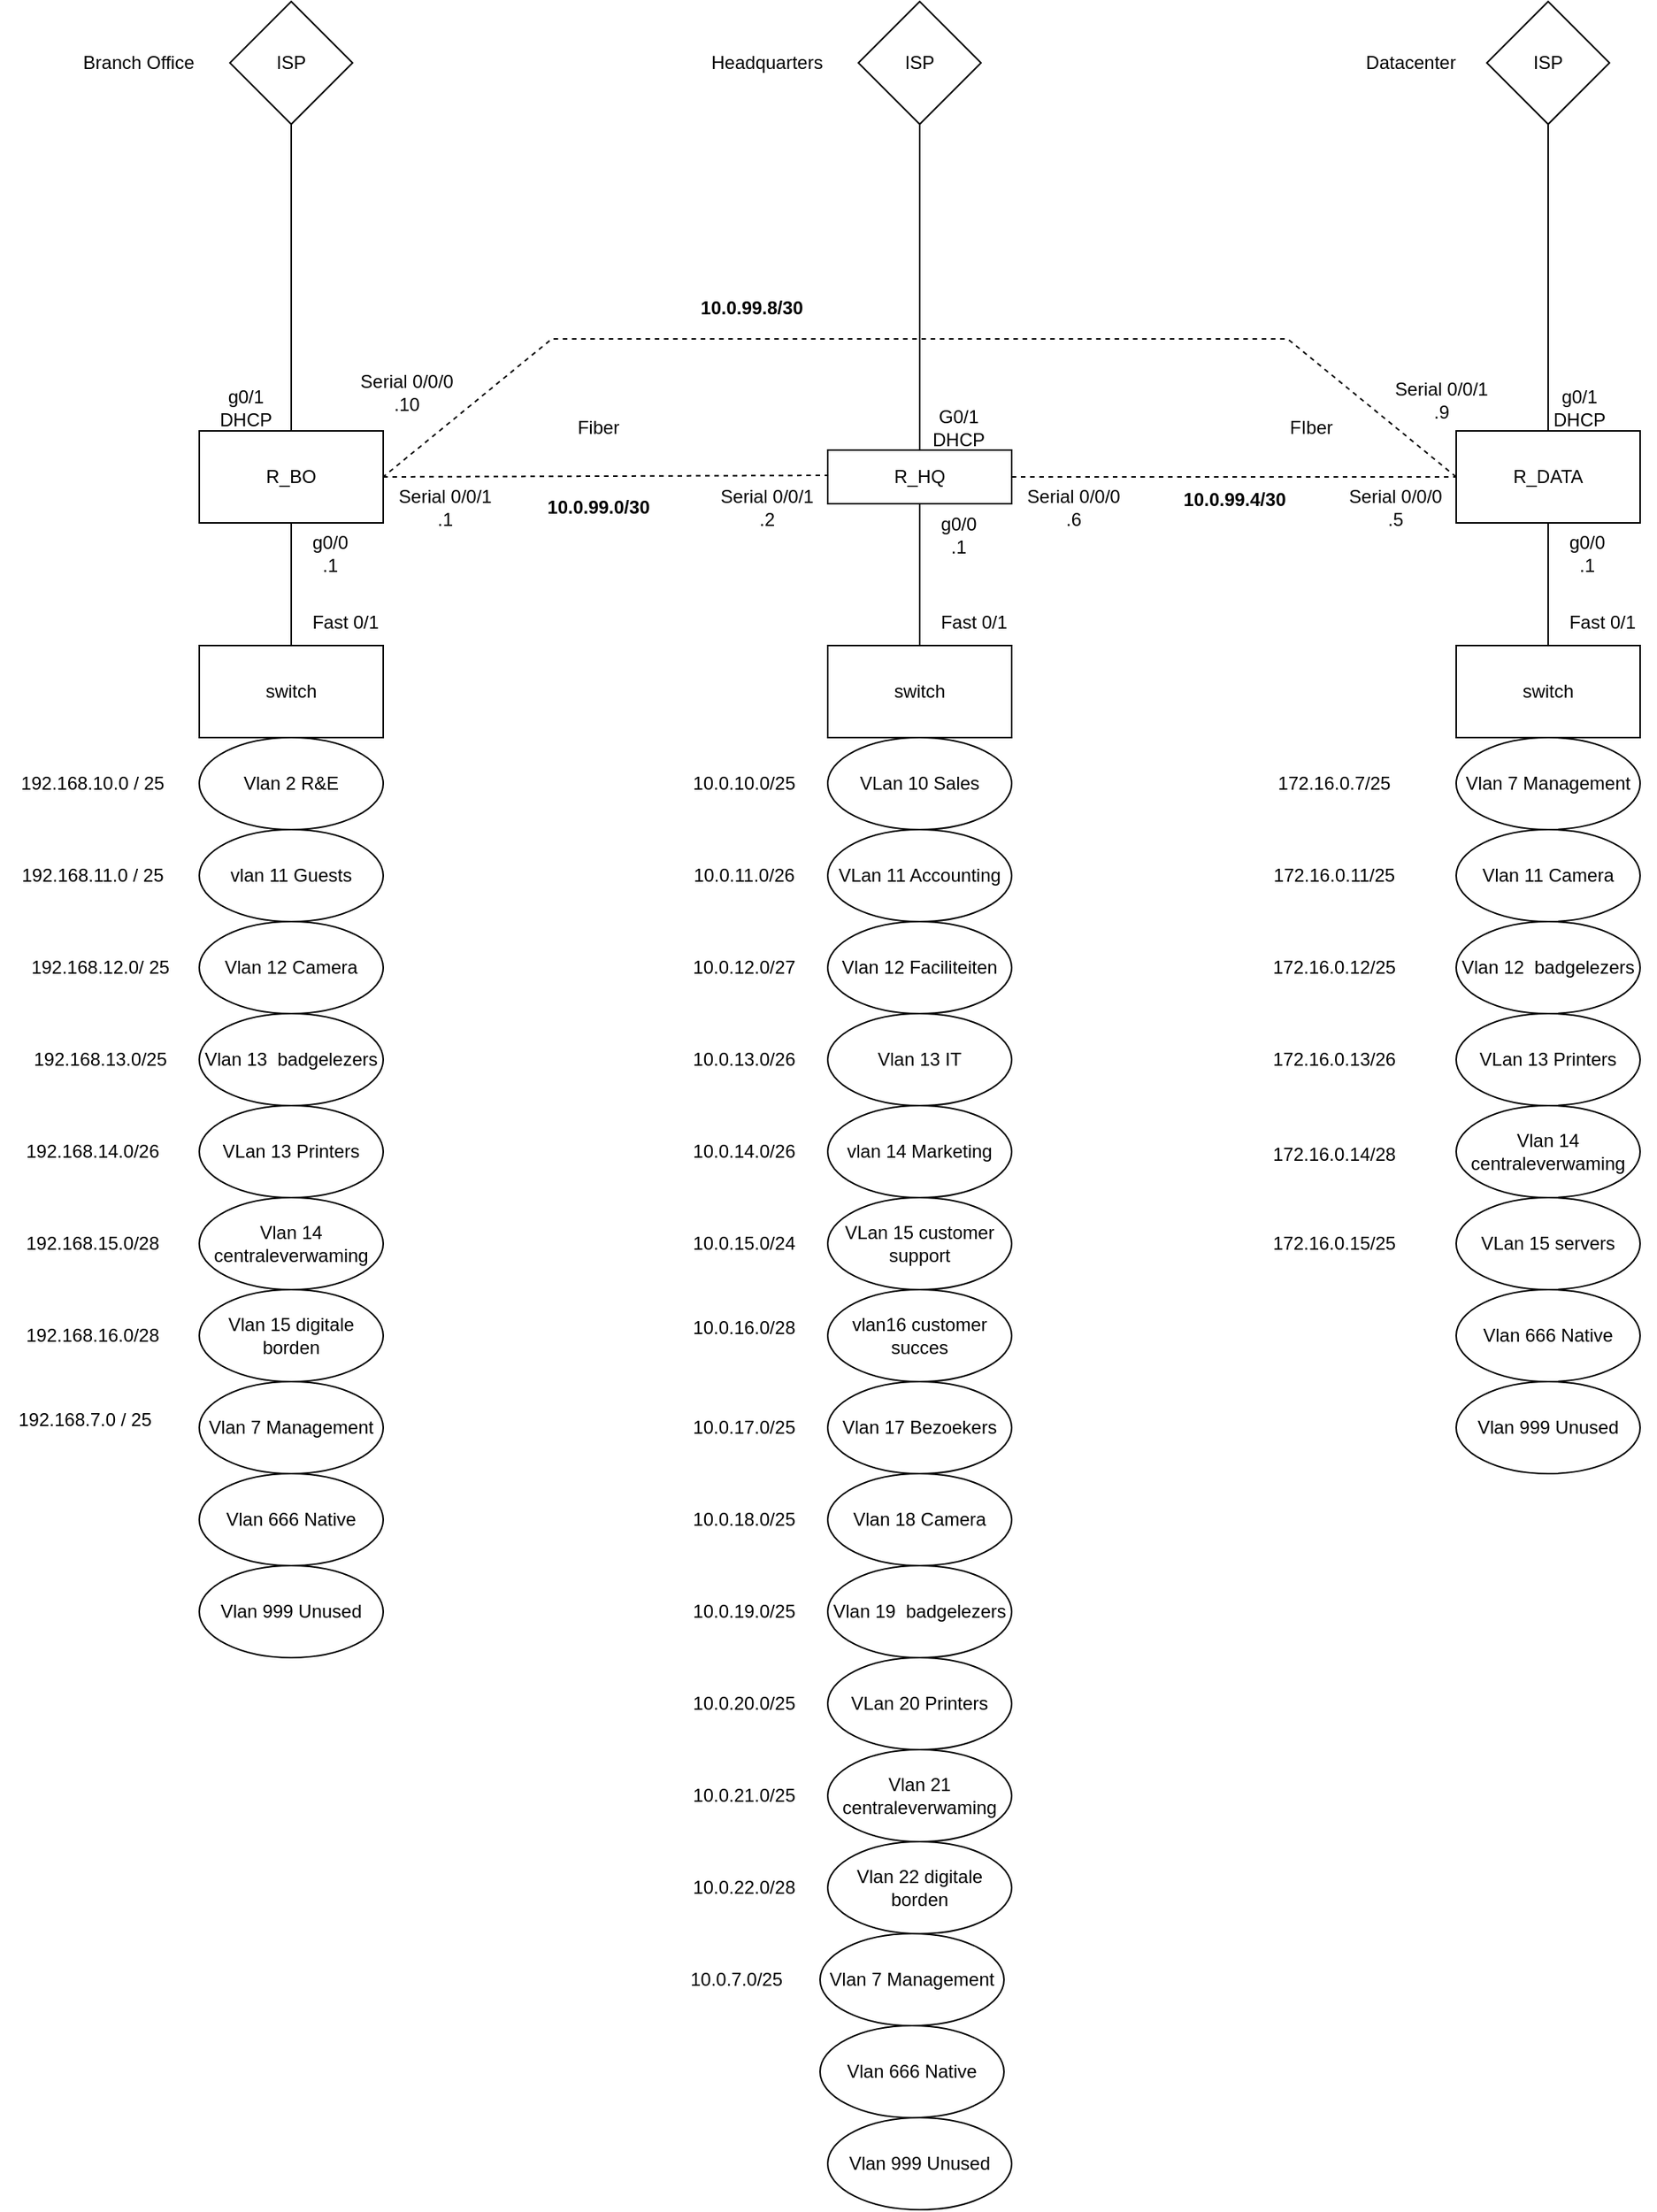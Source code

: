 <mxfile version="20.3.6" type="github">
  <diagram id="ACtDSul0TYMXdz8cPgw9" name="Page-1">
    <mxGraphModel dx="1242" dy="597" grid="1" gridSize="10" guides="1" tooltips="1" connect="1" arrows="1" fold="1" page="1" pageScale="1" pageWidth="2336" pageHeight="1654" math="0" shadow="0">
      <root>
        <mxCell id="0" />
        <mxCell id="1" parent="0" />
        <mxCell id="I3mY_iz7zY3xU5YZPIfy-1" value="R_BO" style="rounded=0;whiteSpace=wrap;html=1;" parent="1" vertex="1">
          <mxGeometry x="570" y="340" width="120" height="60" as="geometry" />
        </mxCell>
        <mxCell id="I3mY_iz7zY3xU5YZPIfy-2" value="R_HQ" style="rounded=0;whiteSpace=wrap;html=1;" parent="1" vertex="1">
          <mxGeometry x="980" y="352.5" width="120" height="35" as="geometry" />
        </mxCell>
        <mxCell id="I3mY_iz7zY3xU5YZPIfy-3" value="R_DATA" style="rounded=0;whiteSpace=wrap;html=1;" parent="1" vertex="1">
          <mxGeometry x="1390" y="340" width="120" height="60" as="geometry" />
        </mxCell>
        <mxCell id="I3mY_iz7zY3xU5YZPIfy-4" value="switch" style="rounded=0;whiteSpace=wrap;html=1;" parent="1" vertex="1">
          <mxGeometry x="570" y="480" width="120" height="60" as="geometry" />
        </mxCell>
        <mxCell id="I3mY_iz7zY3xU5YZPIfy-5" value="switch" style="rounded=0;whiteSpace=wrap;html=1;" parent="1" vertex="1">
          <mxGeometry x="980" y="480" width="120" height="60" as="geometry" />
        </mxCell>
        <mxCell id="I3mY_iz7zY3xU5YZPIfy-6" value="switch" style="rounded=0;whiteSpace=wrap;html=1;" parent="1" vertex="1">
          <mxGeometry x="1390" y="480" width="120" height="60" as="geometry" />
        </mxCell>
        <mxCell id="I3mY_iz7zY3xU5YZPIfy-7" value="Datacenter" style="text;html=1;align=center;verticalAlign=middle;resizable=0;points=[];autosize=1;strokeColor=none;fillColor=none;" parent="1" vertex="1">
          <mxGeometry x="1320" y="85" width="80" height="30" as="geometry" />
        </mxCell>
        <mxCell id="I3mY_iz7zY3xU5YZPIfy-8" value="Headquarters" style="text;html=1;align=center;verticalAlign=middle;resizable=0;points=[];autosize=1;strokeColor=none;fillColor=none;" parent="1" vertex="1">
          <mxGeometry x="890" y="85" width="100" height="30" as="geometry" />
        </mxCell>
        <mxCell id="I3mY_iz7zY3xU5YZPIfy-9" value="Branch Office" style="text;html=1;align=center;verticalAlign=middle;resizable=0;points=[];autosize=1;strokeColor=none;fillColor=none;" parent="1" vertex="1">
          <mxGeometry x="480" y="85" width="100" height="30" as="geometry" />
        </mxCell>
        <mxCell id="I3mY_iz7zY3xU5YZPIfy-11" value="VLan 10 Sales" style="ellipse;whiteSpace=wrap;html=1;" parent="1" vertex="1">
          <mxGeometry x="980" y="540" width="120" height="60" as="geometry" />
        </mxCell>
        <mxCell id="I3mY_iz7zY3xU5YZPIfy-12" value="VLan 11 Accounting" style="ellipse;whiteSpace=wrap;html=1;" parent="1" vertex="1">
          <mxGeometry x="980" y="600" width="120" height="60" as="geometry" />
        </mxCell>
        <mxCell id="I3mY_iz7zY3xU5YZPIfy-13" value="Vlan 12 Faciliteiten" style="ellipse;whiteSpace=wrap;html=1;" parent="1" vertex="1">
          <mxGeometry x="980" y="660" width="120" height="60" as="geometry" />
        </mxCell>
        <mxCell id="I3mY_iz7zY3xU5YZPIfy-14" value="Vlan 13 IT" style="ellipse;whiteSpace=wrap;html=1;" parent="1" vertex="1">
          <mxGeometry x="980" y="720" width="120" height="60" as="geometry" />
        </mxCell>
        <mxCell id="I3mY_iz7zY3xU5YZPIfy-15" value="vlan 14 Marketing" style="ellipse;whiteSpace=wrap;html=1;" parent="1" vertex="1">
          <mxGeometry x="980" y="780" width="120" height="60" as="geometry" />
        </mxCell>
        <mxCell id="I3mY_iz7zY3xU5YZPIfy-16" value="VLan 15 customer support" style="ellipse;whiteSpace=wrap;html=1;" parent="1" vertex="1">
          <mxGeometry x="980" y="840" width="120" height="60" as="geometry" />
        </mxCell>
        <mxCell id="I3mY_iz7zY3xU5YZPIfy-17" value="vlan16 customer succes" style="ellipse;whiteSpace=wrap;html=1;" parent="1" vertex="1">
          <mxGeometry x="980" y="900" width="120" height="60" as="geometry" />
        </mxCell>
        <mxCell id="I3mY_iz7zY3xU5YZPIfy-19" value="&lt;span style=&quot;&quot;&gt;Vlan 999 Unused&lt;/span&gt;" style="ellipse;whiteSpace=wrap;html=1;" parent="1" vertex="1">
          <mxGeometry x="980" y="1440" width="120" height="60" as="geometry" />
        </mxCell>
        <mxCell id="I3mY_iz7zY3xU5YZPIfy-21" value="Vlan 7 Management" style="ellipse;whiteSpace=wrap;html=1;" parent="1" vertex="1">
          <mxGeometry x="975" y="1320" width="120" height="60" as="geometry" />
        </mxCell>
        <mxCell id="I3mY_iz7zY3xU5YZPIfy-23" value="Vlan 17 Bezoekers" style="ellipse;whiteSpace=wrap;html=1;" parent="1" vertex="1">
          <mxGeometry x="980" y="960" width="120" height="60" as="geometry" />
        </mxCell>
        <mxCell id="I3mY_iz7zY3xU5YZPIfy-24" value="Vlan 19&amp;nbsp; badgelezers" style="ellipse;whiteSpace=wrap;html=1;" parent="1" vertex="1">
          <mxGeometry x="980" y="1080" width="120" height="60" as="geometry" />
        </mxCell>
        <mxCell id="I3mY_iz7zY3xU5YZPIfy-25" value="Vlan 18 Camera" style="ellipse;whiteSpace=wrap;html=1;" parent="1" vertex="1">
          <mxGeometry x="980" y="1020" width="120" height="60" as="geometry" />
        </mxCell>
        <mxCell id="I3mY_iz7zY3xU5YZPIfy-26" value="VLan 20 Printers" style="ellipse;whiteSpace=wrap;html=1;" parent="1" vertex="1">
          <mxGeometry x="980" y="1140" width="120" height="60" as="geometry" />
        </mxCell>
        <mxCell id="I3mY_iz7zY3xU5YZPIfy-27" value="Vlan 21 centraleverwaming" style="ellipse;whiteSpace=wrap;html=1;" parent="1" vertex="1">
          <mxGeometry x="980" y="1200" width="120" height="60" as="geometry" />
        </mxCell>
        <mxCell id="I3mY_iz7zY3xU5YZPIfy-28" value="Vlan 22 digitale borden" style="ellipse;whiteSpace=wrap;html=1;" parent="1" vertex="1">
          <mxGeometry x="980" y="1260" width="120" height="60" as="geometry" />
        </mxCell>
        <mxCell id="I3mY_iz7zY3xU5YZPIfy-31" value="ISP" style="rhombus;whiteSpace=wrap;html=1;" parent="1" vertex="1">
          <mxGeometry x="1000" y="60" width="80" height="80" as="geometry" />
        </mxCell>
        <mxCell id="I3mY_iz7zY3xU5YZPIfy-32" value="ISP" style="rhombus;whiteSpace=wrap;html=1;" parent="1" vertex="1">
          <mxGeometry x="1410" y="60" width="80" height="80" as="geometry" />
        </mxCell>
        <mxCell id="I3mY_iz7zY3xU5YZPIfy-33" value="ISP" style="rhombus;whiteSpace=wrap;html=1;" parent="1" vertex="1">
          <mxGeometry x="590" y="60" width="80" height="80" as="geometry" />
        </mxCell>
        <mxCell id="I3mY_iz7zY3xU5YZPIfy-34" value="" style="endArrow=none;html=1;rounded=0;entryX=0.5;entryY=1;entryDx=0;entryDy=0;exitX=0.5;exitY=0;exitDx=0;exitDy=0;" parent="1" source="I3mY_iz7zY3xU5YZPIfy-1" target="I3mY_iz7zY3xU5YZPIfy-33" edge="1">
          <mxGeometry width="50" height="50" relative="1" as="geometry">
            <mxPoint x="760" y="230" as="sourcePoint" />
            <mxPoint x="810" y="180" as="targetPoint" />
          </mxGeometry>
        </mxCell>
        <mxCell id="I3mY_iz7zY3xU5YZPIfy-38" value="" style="endArrow=none;html=1;rounded=0;entryX=0.5;entryY=1;entryDx=0;entryDy=0;exitX=0.5;exitY=0;exitDx=0;exitDy=0;" parent="1" source="I3mY_iz7zY3xU5YZPIfy-2" target="I3mY_iz7zY3xU5YZPIfy-31" edge="1">
          <mxGeometry width="50" height="50" relative="1" as="geometry">
            <mxPoint x="990" y="240" as="sourcePoint" />
            <mxPoint x="810" y="180" as="targetPoint" />
          </mxGeometry>
        </mxCell>
        <mxCell id="I3mY_iz7zY3xU5YZPIfy-39" value="" style="endArrow=none;html=1;rounded=0;exitX=0.5;exitY=0;exitDx=0;exitDy=0;entryX=0.5;entryY=1;entryDx=0;entryDy=0;" parent="1" source="I3mY_iz7zY3xU5YZPIfy-3" target="I3mY_iz7zY3xU5YZPIfy-32" edge="1">
          <mxGeometry width="50" height="50" relative="1" as="geometry">
            <mxPoint x="1465" y="400" as="sourcePoint" />
            <mxPoint x="1410" y="210" as="targetPoint" />
          </mxGeometry>
        </mxCell>
        <mxCell id="I3mY_iz7zY3xU5YZPIfy-41" value="" style="endArrow=none;html=1;rounded=0;exitX=0.5;exitY=0;exitDx=0;exitDy=0;entryX=0.5;entryY=1;entryDx=0;entryDy=0;" parent="1" source="I3mY_iz7zY3xU5YZPIfy-5" target="I3mY_iz7zY3xU5YZPIfy-2" edge="1">
          <mxGeometry width="50" height="50" relative="1" as="geometry">
            <mxPoint x="760" y="230" as="sourcePoint" />
            <mxPoint x="810" y="180" as="targetPoint" />
          </mxGeometry>
        </mxCell>
        <mxCell id="I3mY_iz7zY3xU5YZPIfy-45" value="Fiber" style="text;html=1;align=center;verticalAlign=middle;resizable=0;points=[];autosize=1;strokeColor=none;fillColor=none;" parent="1" vertex="1">
          <mxGeometry x="805" y="322.5" width="50" height="30" as="geometry" />
        </mxCell>
        <mxCell id="I3mY_iz7zY3xU5YZPIfy-46" value="FIber" style="text;html=1;align=center;verticalAlign=middle;resizable=0;points=[];autosize=1;strokeColor=none;fillColor=none;" parent="1" vertex="1">
          <mxGeometry x="1270" y="322.5" width="50" height="30" as="geometry" />
        </mxCell>
        <mxCell id="I3mY_iz7zY3xU5YZPIfy-47" value="" style="endArrow=none;html=1;rounded=0;entryX=0.5;entryY=1;entryDx=0;entryDy=0;exitX=0.5;exitY=0;exitDx=0;exitDy=0;" parent="1" source="I3mY_iz7zY3xU5YZPIfy-6" target="I3mY_iz7zY3xU5YZPIfy-3" edge="1">
          <mxGeometry width="50" height="50" relative="1" as="geometry">
            <mxPoint x="790" y="540" as="sourcePoint" />
            <mxPoint x="840" y="490" as="targetPoint" />
          </mxGeometry>
        </mxCell>
        <mxCell id="I3mY_iz7zY3xU5YZPIfy-48" value="" style="endArrow=none;html=1;rounded=0;entryX=0.5;entryY=1;entryDx=0;entryDy=0;exitX=0.5;exitY=0;exitDx=0;exitDy=0;" parent="1" source="I3mY_iz7zY3xU5YZPIfy-4" target="I3mY_iz7zY3xU5YZPIfy-1" edge="1">
          <mxGeometry width="50" height="50" relative="1" as="geometry">
            <mxPoint x="820" y="750" as="sourcePoint" />
            <mxPoint x="870" y="700" as="targetPoint" />
          </mxGeometry>
        </mxCell>
        <mxCell id="I3mY_iz7zY3xU5YZPIfy-49" value="Vlan 2 R&amp;amp;E" style="ellipse;whiteSpace=wrap;html=1;" parent="1" vertex="1">
          <mxGeometry x="570" y="540" width="120" height="60" as="geometry" />
        </mxCell>
        <mxCell id="I3mY_iz7zY3xU5YZPIfy-50" value="vlan 11 Guests" style="ellipse;whiteSpace=wrap;html=1;" parent="1" vertex="1">
          <mxGeometry x="570" y="600" width="120" height="60" as="geometry" />
        </mxCell>
        <mxCell id="I3mY_iz7zY3xU5YZPIfy-55" value="&lt;span style=&quot;&quot;&gt;Vlan 999 Unused&lt;/span&gt;" style="ellipse;whiteSpace=wrap;html=1;" parent="1" vertex="1">
          <mxGeometry x="570" y="1080" width="120" height="60" as="geometry" />
        </mxCell>
        <mxCell id="I3mY_iz7zY3xU5YZPIfy-56" value="&lt;span style=&quot;&quot;&gt;Vlan 7 Management&lt;/span&gt;" style="ellipse;whiteSpace=wrap;html=1;" parent="1" vertex="1">
          <mxGeometry x="570" y="960" width="120" height="60" as="geometry" />
        </mxCell>
        <mxCell id="I3mY_iz7zY3xU5YZPIfy-58" value="Vlan 13&amp;nbsp; badgelezers" style="ellipse;whiteSpace=wrap;html=1;" parent="1" vertex="1">
          <mxGeometry x="570" y="720" width="120" height="60" as="geometry" />
        </mxCell>
        <mxCell id="I3mY_iz7zY3xU5YZPIfy-59" value="Vlan 12 Camera" style="ellipse;whiteSpace=wrap;html=1;" parent="1" vertex="1">
          <mxGeometry x="570" y="660" width="120" height="60" as="geometry" />
        </mxCell>
        <mxCell id="I3mY_iz7zY3xU5YZPIfy-60" value="VLan 13 Printers" style="ellipse;whiteSpace=wrap;html=1;" parent="1" vertex="1">
          <mxGeometry x="570" y="780" width="120" height="60" as="geometry" />
        </mxCell>
        <mxCell id="I3mY_iz7zY3xU5YZPIfy-61" value="Vlan 14 centraleverwaming" style="ellipse;whiteSpace=wrap;html=1;" parent="1" vertex="1">
          <mxGeometry x="570" y="840" width="120" height="60" as="geometry" />
        </mxCell>
        <mxCell id="I3mY_iz7zY3xU5YZPIfy-62" value="Vlan 15 digitale borden" style="ellipse;whiteSpace=wrap;html=1;" parent="1" vertex="1">
          <mxGeometry x="570" y="900" width="120" height="60" as="geometry" />
        </mxCell>
        <mxCell id="I3mY_iz7zY3xU5YZPIfy-63" value="Vlan 666 Native" style="ellipse;whiteSpace=wrap;html=1;" parent="1" vertex="1">
          <mxGeometry x="570" y="1020" width="120" height="60" as="geometry" />
        </mxCell>
        <mxCell id="I3mY_iz7zY3xU5YZPIfy-64" value="Vlan 666 Native" style="ellipse;whiteSpace=wrap;html=1;" parent="1" vertex="1">
          <mxGeometry x="975" y="1380" width="120" height="60" as="geometry" />
        </mxCell>
        <mxCell id="I3mY_iz7zY3xU5YZPIfy-65" value="&lt;span style=&quot;&quot;&gt;Vlan 7 Management&lt;/span&gt;" style="ellipse;whiteSpace=wrap;html=1;" parent="1" vertex="1">
          <mxGeometry x="1390" y="540" width="120" height="60" as="geometry" />
        </mxCell>
        <mxCell id="I3mY_iz7zY3xU5YZPIfy-66" value="&lt;span style=&quot;&quot;&gt;Vlan 999 Unused&lt;/span&gt;" style="ellipse;whiteSpace=wrap;html=1;" parent="1" vertex="1">
          <mxGeometry x="1390" y="960" width="120" height="60" as="geometry" />
        </mxCell>
        <mxCell id="I3mY_iz7zY3xU5YZPIfy-68" value="Vlan 12&amp;nbsp; badgelezers" style="ellipse;whiteSpace=wrap;html=1;" parent="1" vertex="1">
          <mxGeometry x="1390" y="660" width="120" height="60" as="geometry" />
        </mxCell>
        <mxCell id="I3mY_iz7zY3xU5YZPIfy-69" value="Vlan 11 Camera" style="ellipse;whiteSpace=wrap;html=1;" parent="1" vertex="1">
          <mxGeometry x="1390" y="600" width="120" height="60" as="geometry" />
        </mxCell>
        <mxCell id="I3mY_iz7zY3xU5YZPIfy-70" value="VLan 13 Printers" style="ellipse;whiteSpace=wrap;html=1;" parent="1" vertex="1">
          <mxGeometry x="1390" y="720" width="120" height="60" as="geometry" />
        </mxCell>
        <mxCell id="I3mY_iz7zY3xU5YZPIfy-71" value="Vlan 14 centraleverwaming" style="ellipse;whiteSpace=wrap;html=1;" parent="1" vertex="1">
          <mxGeometry x="1390" y="780" width="120" height="60" as="geometry" />
        </mxCell>
        <mxCell id="I3mY_iz7zY3xU5YZPIfy-73" value="VLan 15 servers" style="ellipse;whiteSpace=wrap;html=1;" parent="1" vertex="1">
          <mxGeometry x="1390" y="840" width="120" height="60" as="geometry" />
        </mxCell>
        <mxCell id="I3mY_iz7zY3xU5YZPIfy-75" value="10.0.10.0/25" style="text;html=1;align=center;verticalAlign=middle;resizable=0;points=[];autosize=1;strokeColor=none;fillColor=none;" parent="1" vertex="1">
          <mxGeometry x="880" y="555" width="90" height="30" as="geometry" />
        </mxCell>
        <mxCell id="I3mY_iz7zY3xU5YZPIfy-76" value="10.0.11.0/26" style="text;html=1;align=center;verticalAlign=middle;resizable=0;points=[];autosize=1;strokeColor=none;fillColor=none;" parent="1" vertex="1">
          <mxGeometry x="880" y="615" width="90" height="30" as="geometry" />
        </mxCell>
        <mxCell id="I3mY_iz7zY3xU5YZPIfy-77" value="10.0.12.0/27" style="text;html=1;align=center;verticalAlign=middle;resizable=0;points=[];autosize=1;strokeColor=none;fillColor=none;" parent="1" vertex="1">
          <mxGeometry x="880" y="675" width="90" height="30" as="geometry" />
        </mxCell>
        <mxCell id="I3mY_iz7zY3xU5YZPIfy-78" value="10.0.13.0/26" style="text;html=1;align=center;verticalAlign=middle;resizable=0;points=[];autosize=1;strokeColor=none;fillColor=none;" parent="1" vertex="1">
          <mxGeometry x="880" y="735" width="90" height="30" as="geometry" />
        </mxCell>
        <mxCell id="I3mY_iz7zY3xU5YZPIfy-79" value="10.0.14.0/26" style="text;html=1;align=center;verticalAlign=middle;resizable=0;points=[];autosize=1;strokeColor=none;fillColor=none;" parent="1" vertex="1">
          <mxGeometry x="880" y="795" width="90" height="30" as="geometry" />
        </mxCell>
        <mxCell id="I3mY_iz7zY3xU5YZPIfy-80" value="10.0.15.0/24" style="text;html=1;align=center;verticalAlign=middle;resizable=0;points=[];autosize=1;strokeColor=none;fillColor=none;" parent="1" vertex="1">
          <mxGeometry x="880" y="855" width="90" height="30" as="geometry" />
        </mxCell>
        <mxCell id="I3mY_iz7zY3xU5YZPIfy-81" value="10.0.16.0/28" style="text;html=1;align=center;verticalAlign=middle;resizable=0;points=[];autosize=1;strokeColor=none;fillColor=none;" parent="1" vertex="1">
          <mxGeometry x="880" y="910" width="90" height="30" as="geometry" />
        </mxCell>
        <mxCell id="I3mY_iz7zY3xU5YZPIfy-82" value="10.0.17.0/25" style="text;html=1;align=center;verticalAlign=middle;resizable=0;points=[];autosize=1;strokeColor=none;fillColor=none;" parent="1" vertex="1">
          <mxGeometry x="880" y="975" width="90" height="30" as="geometry" />
        </mxCell>
        <mxCell id="I3mY_iz7zY3xU5YZPIfy-83" value="10.0.18.0/25" style="text;html=1;align=center;verticalAlign=middle;resizable=0;points=[];autosize=1;strokeColor=none;fillColor=none;" parent="1" vertex="1">
          <mxGeometry x="880" y="1035" width="90" height="30" as="geometry" />
        </mxCell>
        <mxCell id="I3mY_iz7zY3xU5YZPIfy-84" value="10.0.19.0/25" style="text;html=1;align=center;verticalAlign=middle;resizable=0;points=[];autosize=1;strokeColor=none;fillColor=none;" parent="1" vertex="1">
          <mxGeometry x="880" y="1095" width="90" height="30" as="geometry" />
        </mxCell>
        <mxCell id="I3mY_iz7zY3xU5YZPIfy-85" value="10.0.20.0/25" style="text;html=1;align=center;verticalAlign=middle;resizable=0;points=[];autosize=1;strokeColor=none;fillColor=none;" parent="1" vertex="1">
          <mxGeometry x="880" y="1155" width="90" height="30" as="geometry" />
        </mxCell>
        <mxCell id="I3mY_iz7zY3xU5YZPIfy-86" value="10.0.21.0/25" style="text;html=1;align=center;verticalAlign=middle;resizable=0;points=[];autosize=1;strokeColor=none;fillColor=none;" parent="1" vertex="1">
          <mxGeometry x="880" y="1215" width="90" height="30" as="geometry" />
        </mxCell>
        <mxCell id="I3mY_iz7zY3xU5YZPIfy-87" value="10.0.22.0/28&lt;span style=&quot;color: rgba(0, 0, 0, 0); font-family: monospace; font-size: 0px; text-align: start;&quot;&gt;%3CmxGraphModel%3E%3Croot%3E%3CmxCell%20id%3D%220%22%2F%3E%3CmxCell%20id%3D%221%22%20parent%3D%220%22%2F%3E%3CmxCell%20id%3D%222%22%20value%3D%2210.0.21.0%2F25%22%20style%3D%22text%3Bhtml%3D1%3Balign%3Dcenter%3BverticalAlign%3Dmiddle%3Bresizable%3D0%3Bpoints%3D%5B%5D%3Bautosize%3D1%3BstrokeColor%3Dnone%3BfillColor%3Dnone%3B%22%20vertex%3D%221%22%20parent%3D%221%22%3E%3CmxGeometry%20x%3D%22880%22%20y%3D%221215%22%20width%3D%2290%22%20height%3D%2230%22%20as%3D%22geometry%22%2F%3E%3C%2FmxCell%3E%3C%2Froot%3E%3C%2FmxGraphModel%3E&lt;/span&gt;" style="text;html=1;align=center;verticalAlign=middle;resizable=0;points=[];autosize=1;strokeColor=none;fillColor=none;" parent="1" vertex="1">
          <mxGeometry x="880" y="1275" width="90" height="30" as="geometry" />
        </mxCell>
        <mxCell id="I3mY_iz7zY3xU5YZPIfy-89" value="10.0.7.0/25" style="text;html=1;align=center;verticalAlign=middle;resizable=0;points=[];autosize=1;strokeColor=none;fillColor=none;" parent="1" vertex="1">
          <mxGeometry x="880" y="1335" width="80" height="30" as="geometry" />
        </mxCell>
        <mxCell id="I3mY_iz7zY3xU5YZPIfy-91" value="192.168.10.0 / 25" style="text;html=1;align=center;verticalAlign=middle;resizable=0;points=[];autosize=1;strokeColor=none;fillColor=none;" parent="1" vertex="1">
          <mxGeometry x="440" y="555" width="120" height="30" as="geometry" />
        </mxCell>
        <mxCell id="I3mY_iz7zY3xU5YZPIfy-92" value="192.168.11.0 / 25" style="text;html=1;align=center;verticalAlign=middle;resizable=0;points=[];autosize=1;strokeColor=none;fillColor=none;" parent="1" vertex="1">
          <mxGeometry x="440" y="615" width="120" height="30" as="geometry" />
        </mxCell>
        <mxCell id="I3mY_iz7zY3xU5YZPIfy-93" value="192.168.7.0 / 25" style="text;html=1;align=center;verticalAlign=middle;resizable=0;points=[];autosize=1;strokeColor=none;fillColor=none;" parent="1" vertex="1">
          <mxGeometry x="440" y="970" width="110" height="30" as="geometry" />
        </mxCell>
        <mxCell id="I3mY_iz7zY3xU5YZPIfy-94" value="192.168.12.0/ 25" style="text;html=1;align=center;verticalAlign=middle;resizable=0;points=[];autosize=1;strokeColor=none;fillColor=none;" parent="1" vertex="1">
          <mxGeometry x="450" y="675" width="110" height="30" as="geometry" />
        </mxCell>
        <mxCell id="I3mY_iz7zY3xU5YZPIfy-95" value="192.168.13.0/25" style="text;html=1;align=center;verticalAlign=middle;resizable=0;points=[];autosize=1;strokeColor=none;fillColor=none;" parent="1" vertex="1">
          <mxGeometry x="450" y="735" width="110" height="30" as="geometry" />
        </mxCell>
        <mxCell id="I3mY_iz7zY3xU5YZPIfy-96" value="192.168.14.0/26" style="text;html=1;align=center;verticalAlign=middle;resizable=0;points=[];autosize=1;strokeColor=none;fillColor=none;" parent="1" vertex="1">
          <mxGeometry x="445" y="795" width="110" height="30" as="geometry" />
        </mxCell>
        <mxCell id="I3mY_iz7zY3xU5YZPIfy-97" value="192.168.15.0/28" style="text;html=1;align=center;verticalAlign=middle;resizable=0;points=[];autosize=1;strokeColor=none;fillColor=none;" parent="1" vertex="1">
          <mxGeometry x="445" y="855" width="110" height="30" as="geometry" />
        </mxCell>
        <mxCell id="I3mY_iz7zY3xU5YZPIfy-98" value="192.168.16.0/28" style="text;html=1;align=center;verticalAlign=middle;resizable=0;points=[];autosize=1;strokeColor=none;fillColor=none;" parent="1" vertex="1">
          <mxGeometry x="445" y="915" width="110" height="30" as="geometry" />
        </mxCell>
        <mxCell id="I3mY_iz7zY3xU5YZPIfy-101" value="172.16.0.7/25" style="text;html=1;align=center;verticalAlign=middle;resizable=0;points=[];autosize=1;strokeColor=none;fillColor=none;" parent="1" vertex="1">
          <mxGeometry x="1260" y="555" width="100" height="30" as="geometry" />
        </mxCell>
        <mxCell id="I3mY_iz7zY3xU5YZPIfy-102" value="" style="endArrow=none;dashed=1;html=1;rounded=0;fontColor=#FF3333;entryX=0;entryY=0.5;entryDx=0;entryDy=0;exitX=1;exitY=0.5;exitDx=0;exitDy=0;" parent="1" source="I3mY_iz7zY3xU5YZPIfy-2" target="I3mY_iz7zY3xU5YZPIfy-3" edge="1">
          <mxGeometry width="50" height="50" relative="1" as="geometry">
            <mxPoint x="980" y="360" as="sourcePoint" />
            <mxPoint x="1030" y="310" as="targetPoint" />
          </mxGeometry>
        </mxCell>
        <mxCell id="I3mY_iz7zY3xU5YZPIfy-103" value="" style="endArrow=none;dashed=1;html=1;rounded=0;fontColor=#FF3333;exitX=1;exitY=0.5;exitDx=0;exitDy=0;" parent="1" source="I3mY_iz7zY3xU5YZPIfy-1" edge="1">
          <mxGeometry width="50" height="50" relative="1" as="geometry">
            <mxPoint x="710" y="369.38" as="sourcePoint" />
            <mxPoint x="980" y="369" as="targetPoint" />
          </mxGeometry>
        </mxCell>
        <mxCell id="I3mY_iz7zY3xU5YZPIfy-104" value="" style="endArrow=none;dashed=1;html=1;rounded=0;fontColor=#FF3333;exitX=0;exitY=0.5;exitDx=0;exitDy=0;entryX=1;entryY=0.5;entryDx=0;entryDy=0;" parent="1" source="I3mY_iz7zY3xU5YZPIfy-3" target="I3mY_iz7zY3xU5YZPIfy-1" edge="1">
          <mxGeometry width="50" height="50" relative="1" as="geometry">
            <mxPoint x="1110" y="380" as="sourcePoint" />
            <mxPoint x="680" y="280" as="targetPoint" />
            <Array as="points">
              <mxPoint x="1280" y="280" />
              <mxPoint x="800" y="280" />
            </Array>
          </mxGeometry>
        </mxCell>
        <mxCell id="oG-LOXhhDPoAd439Rt00-1" value="172.16.0.11/25" style="text;html=1;align=center;verticalAlign=middle;resizable=0;points=[];autosize=1;strokeColor=none;fillColor=none;" vertex="1" parent="1">
          <mxGeometry x="1260" y="615" width="100" height="30" as="geometry" />
        </mxCell>
        <mxCell id="oG-LOXhhDPoAd439Rt00-2" value="172.16.0.12/25" style="text;html=1;align=center;verticalAlign=middle;resizable=0;points=[];autosize=1;strokeColor=none;fillColor=none;" vertex="1" parent="1">
          <mxGeometry x="1260" y="675" width="100" height="30" as="geometry" />
        </mxCell>
        <mxCell id="oG-LOXhhDPoAd439Rt00-3" value="172.16.0.13/26" style="text;html=1;align=center;verticalAlign=middle;resizable=0;points=[];autosize=1;strokeColor=none;fillColor=none;" vertex="1" parent="1">
          <mxGeometry x="1260" y="735" width="100" height="30" as="geometry" />
        </mxCell>
        <mxCell id="oG-LOXhhDPoAd439Rt00-4" value="172.16.0.14/28" style="text;html=1;align=center;verticalAlign=middle;resizable=0;points=[];autosize=1;strokeColor=none;fillColor=none;" vertex="1" parent="1">
          <mxGeometry x="1260" y="797" width="100" height="30" as="geometry" />
        </mxCell>
        <mxCell id="oG-LOXhhDPoAd439Rt00-5" value="172.16.0.15/25" style="text;html=1;align=center;verticalAlign=middle;resizable=0;points=[];autosize=1;strokeColor=none;fillColor=none;" vertex="1" parent="1">
          <mxGeometry x="1260" y="855" width="100" height="30" as="geometry" />
        </mxCell>
        <mxCell id="oG-LOXhhDPoAd439Rt00-6" value="&lt;span style=&quot;&quot;&gt;Vlan 666 Native&lt;/span&gt;" style="ellipse;whiteSpace=wrap;html=1;" vertex="1" parent="1">
          <mxGeometry x="1390" y="900" width="120" height="60" as="geometry" />
        </mxCell>
        <mxCell id="oG-LOXhhDPoAd439Rt00-7" value="Serial 0/0/1&lt;br&gt;.1" style="text;html=1;align=center;verticalAlign=middle;resizable=0;points=[];autosize=1;strokeColor=none;fillColor=none;" vertex="1" parent="1">
          <mxGeometry x="690" y="370" width="80" height="40" as="geometry" />
        </mxCell>
        <mxCell id="oG-LOXhhDPoAd439Rt00-8" value="Serial 0/0/1&lt;br&gt;.2" style="text;html=1;align=center;verticalAlign=middle;resizable=0;points=[];autosize=1;strokeColor=none;fillColor=none;" vertex="1" parent="1">
          <mxGeometry x="900" y="370" width="80" height="40" as="geometry" />
        </mxCell>
        <mxCell id="oG-LOXhhDPoAd439Rt00-9" value="Serial 0/0/0&lt;br&gt;.6" style="text;html=1;align=center;verticalAlign=middle;resizable=0;points=[];autosize=1;strokeColor=none;fillColor=none;" vertex="1" parent="1">
          <mxGeometry x="1100" y="370" width="80" height="40" as="geometry" />
        </mxCell>
        <mxCell id="oG-LOXhhDPoAd439Rt00-10" value="Serial 0/0/0&lt;br&gt;.5" style="text;html=1;align=center;verticalAlign=middle;resizable=0;points=[];autosize=1;strokeColor=none;fillColor=none;" vertex="1" parent="1">
          <mxGeometry x="1310" y="370" width="80" height="40" as="geometry" />
        </mxCell>
        <mxCell id="oG-LOXhhDPoAd439Rt00-11" value="Serial 0/0/1&lt;br&gt;.9" style="text;html=1;align=center;verticalAlign=middle;resizable=0;points=[];autosize=1;strokeColor=none;fillColor=none;" vertex="1" parent="1">
          <mxGeometry x="1340" y="300" width="80" height="40" as="geometry" />
        </mxCell>
        <mxCell id="oG-LOXhhDPoAd439Rt00-12" value="Serial 0/0/0&lt;br&gt;.10" style="text;html=1;align=center;verticalAlign=middle;resizable=0;points=[];autosize=1;strokeColor=none;fillColor=none;" vertex="1" parent="1">
          <mxGeometry x="665" y="295" width="80" height="40" as="geometry" />
        </mxCell>
        <mxCell id="oG-LOXhhDPoAd439Rt00-13" value="g0/1&lt;br&gt;DHCP" style="text;html=1;align=center;verticalAlign=middle;resizable=0;points=[];autosize=1;strokeColor=none;fillColor=none;" vertex="1" parent="1">
          <mxGeometry x="1440" y="305" width="60" height="40" as="geometry" />
        </mxCell>
        <mxCell id="oG-LOXhhDPoAd439Rt00-14" value="G0/1&lt;br&gt;DHCP" style="text;html=1;align=center;verticalAlign=middle;resizable=0;points=[];autosize=1;strokeColor=none;fillColor=none;" vertex="1" parent="1">
          <mxGeometry x="1035" y="317.5" width="60" height="40" as="geometry" />
        </mxCell>
        <mxCell id="oG-LOXhhDPoAd439Rt00-15" value="g0/1&lt;br&gt;DHCP" style="text;html=1;align=center;verticalAlign=middle;resizable=0;points=[];autosize=1;strokeColor=none;fillColor=none;" vertex="1" parent="1">
          <mxGeometry x="570" y="305" width="60" height="40" as="geometry" />
        </mxCell>
        <mxCell id="oG-LOXhhDPoAd439Rt00-16" value="g0/0&lt;br&gt;.1" style="text;html=1;align=center;verticalAlign=middle;resizable=0;points=[];autosize=1;strokeColor=none;fillColor=none;" vertex="1" parent="1">
          <mxGeometry x="1040" y="387.5" width="50" height="40" as="geometry" />
        </mxCell>
        <mxCell id="oG-LOXhhDPoAd439Rt00-17" value="g0/0&lt;br&gt;.1" style="text;html=1;align=center;verticalAlign=middle;resizable=0;points=[];autosize=1;strokeColor=none;fillColor=none;" vertex="1" parent="1">
          <mxGeometry x="1450" y="400" width="50" height="40" as="geometry" />
        </mxCell>
        <mxCell id="oG-LOXhhDPoAd439Rt00-18" value="g0/0&lt;br&gt;.1" style="text;html=1;align=center;verticalAlign=middle;resizable=0;points=[];autosize=1;strokeColor=none;fillColor=none;" vertex="1" parent="1">
          <mxGeometry x="630" y="400" width="50" height="40" as="geometry" />
        </mxCell>
        <mxCell id="oG-LOXhhDPoAd439Rt00-19" value="&lt;b&gt;10.0.99.0/30&lt;/b&gt;" style="text;html=1;align=center;verticalAlign=middle;resizable=0;points=[];autosize=1;strokeColor=none;fillColor=none;" vertex="1" parent="1">
          <mxGeometry x="785" y="375" width="90" height="30" as="geometry" />
        </mxCell>
        <mxCell id="oG-LOXhhDPoAd439Rt00-20" value="&lt;b&gt;10.0.99.8/30&lt;/b&gt;" style="text;html=1;align=center;verticalAlign=middle;resizable=0;points=[];autosize=1;strokeColor=none;fillColor=none;" vertex="1" parent="1">
          <mxGeometry x="885" y="245" width="90" height="30" as="geometry" />
        </mxCell>
        <mxCell id="oG-LOXhhDPoAd439Rt00-21" value="&lt;b&gt;10.0.99.4/30&lt;/b&gt;" style="text;html=1;align=center;verticalAlign=middle;resizable=0;points=[];autosize=1;strokeColor=none;fillColor=none;" vertex="1" parent="1">
          <mxGeometry x="1200" y="370" width="90" height="30" as="geometry" />
        </mxCell>
        <mxCell id="oG-LOXhhDPoAd439Rt00-22" value="Fast 0/1" style="text;html=1;align=center;verticalAlign=middle;resizable=0;points=[];autosize=1;strokeColor=none;fillColor=none;" vertex="1" parent="1">
          <mxGeometry x="630" y="450" width="70" height="30" as="geometry" />
        </mxCell>
        <mxCell id="oG-LOXhhDPoAd439Rt00-23" value="Fast 0/1" style="text;html=1;align=center;verticalAlign=middle;resizable=0;points=[];autosize=1;strokeColor=none;fillColor=none;" vertex="1" parent="1">
          <mxGeometry x="1040" y="450" width="70" height="30" as="geometry" />
        </mxCell>
        <mxCell id="oG-LOXhhDPoAd439Rt00-24" value="Fast 0/1" style="text;html=1;align=center;verticalAlign=middle;resizable=0;points=[];autosize=1;strokeColor=none;fillColor=none;" vertex="1" parent="1">
          <mxGeometry x="1450" y="450" width="70" height="30" as="geometry" />
        </mxCell>
      </root>
    </mxGraphModel>
  </diagram>
</mxfile>
